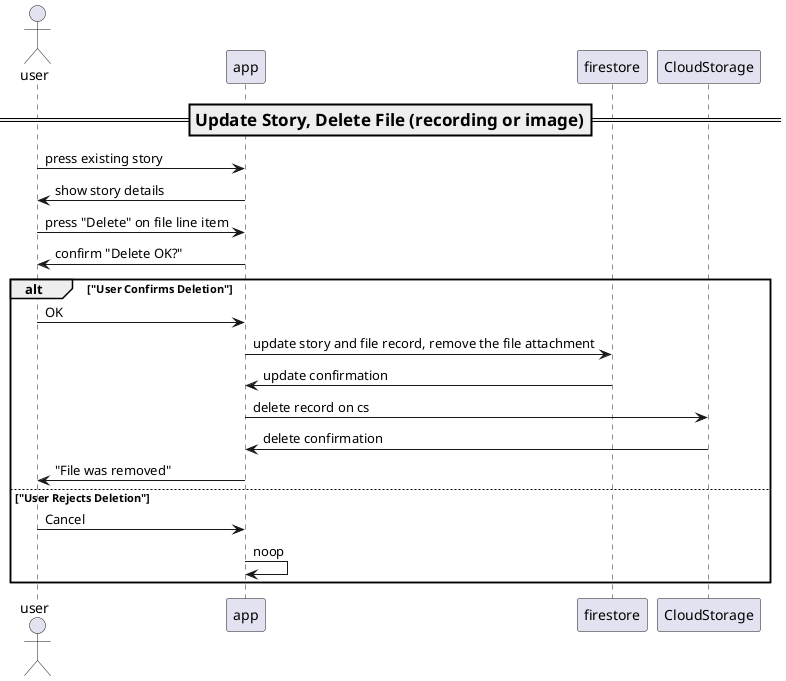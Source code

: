 @startuml

actor user
participant app
participant firestore as fs
participant CloudStorage as cs

=== Update Story, Delete File (recording or image) ==
user -> app: press existing story
app -> user: show story details
user -> app: press "Delete" on file line item
app -> user: confirm "Delete OK?"

alt "User Confirms Deletion"
  user -> app: OK
  app -> fs: update story and file record, remove the file attachment
  fs -> app: update confirmation
  app -> cs: delete record on cs
  cs -> app: delete confirmation
  app -> user: "File was removed"

else "User Rejects Deletion"
  user -> app: Cancel
  app -> app: noop

end

@enduml
